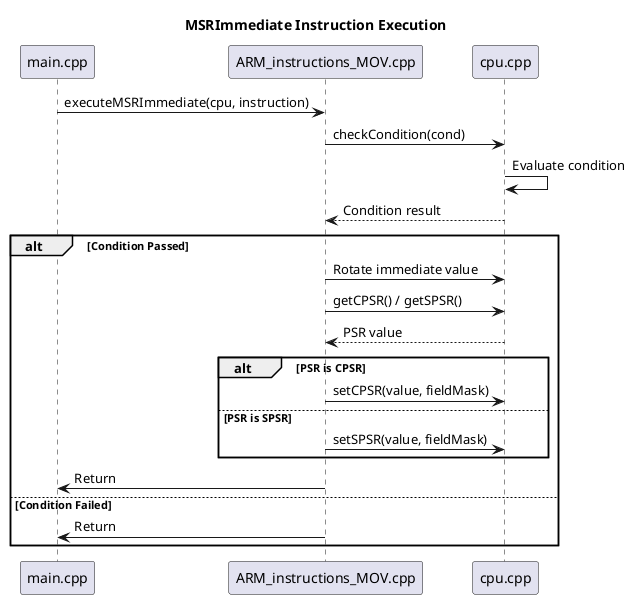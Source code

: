 @startuml

title MSRImmediate Instruction Execution

participant "main.cpp" as Main
participant "ARM_instructions_MOV.cpp" as MOV
participant "cpu.cpp" as CPU

Main -> MOV: executeMSRImmediate(cpu, instruction)
MOV -> CPU: checkCondition(cond)
CPU -> CPU: Evaluate condition
CPU --> MOV: Condition result
alt Condition Passed
    MOV -> CPU: Rotate immediate value
    MOV -> CPU: getCPSR() / getSPSR()
    CPU --> MOV: PSR value
    alt PSR is CPSR
        MOV -> CPU: setCPSR(value, fieldMask)
    else PSR is SPSR
        MOV -> CPU: setSPSR(value, fieldMask)
    end
    MOV -> Main: Return
else Condition Failed
    MOV -> Main: Return
end

@enduml